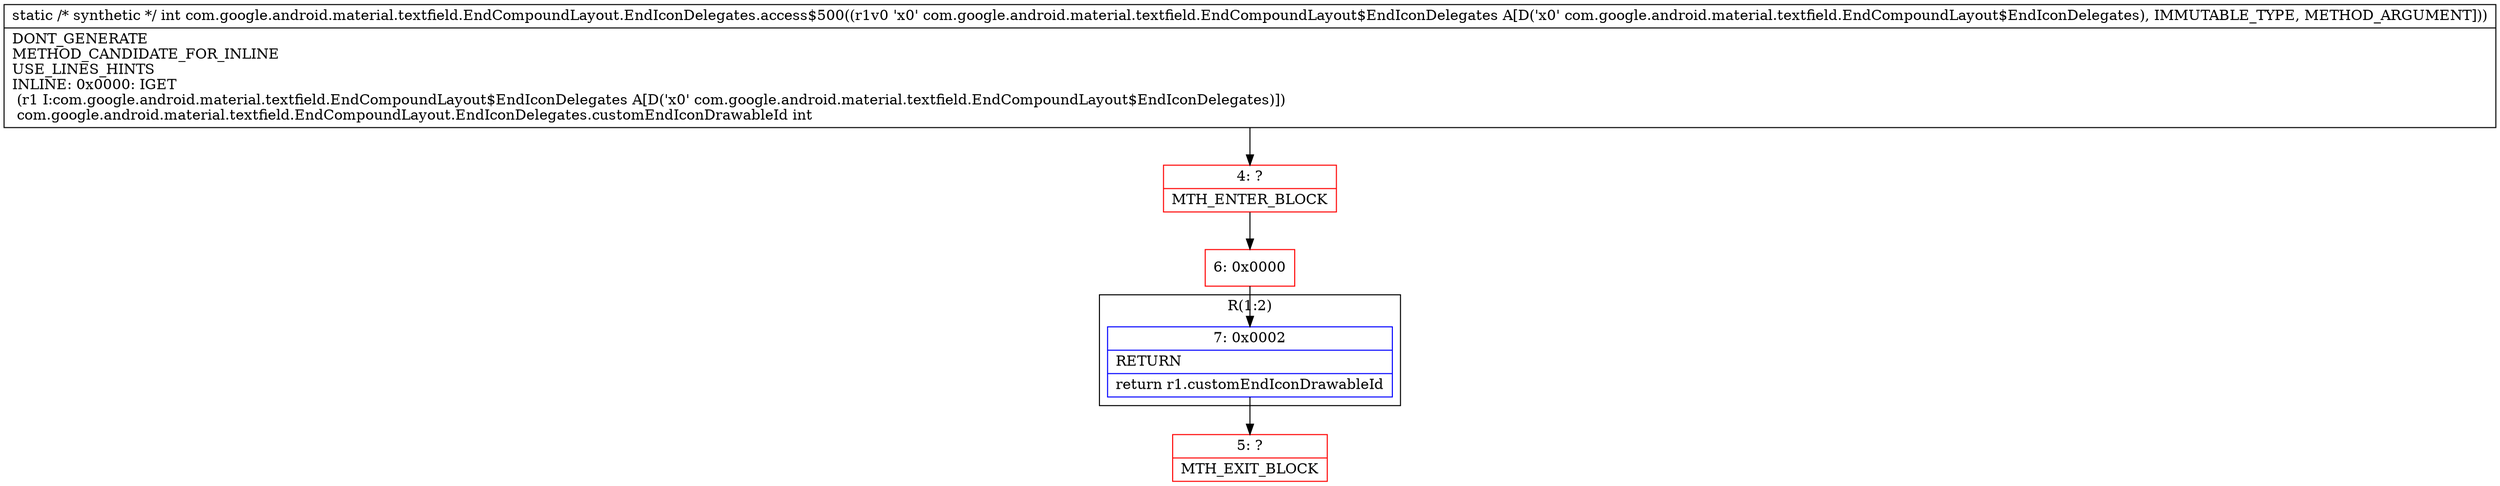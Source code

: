 digraph "CFG forcom.google.android.material.textfield.EndCompoundLayout.EndIconDelegates.access$500(Lcom\/google\/android\/material\/textfield\/EndCompoundLayout$EndIconDelegates;)I" {
subgraph cluster_Region_2073491342 {
label = "R(1:2)";
node [shape=record,color=blue];
Node_7 [shape=record,label="{7\:\ 0x0002|RETURN\l|return r1.customEndIconDrawableId\l}"];
}
Node_4 [shape=record,color=red,label="{4\:\ ?|MTH_ENTER_BLOCK\l}"];
Node_6 [shape=record,color=red,label="{6\:\ 0x0000}"];
Node_5 [shape=record,color=red,label="{5\:\ ?|MTH_EXIT_BLOCK\l}"];
MethodNode[shape=record,label="{static \/* synthetic *\/ int com.google.android.material.textfield.EndCompoundLayout.EndIconDelegates.access$500((r1v0 'x0' com.google.android.material.textfield.EndCompoundLayout$EndIconDelegates A[D('x0' com.google.android.material.textfield.EndCompoundLayout$EndIconDelegates), IMMUTABLE_TYPE, METHOD_ARGUMENT]))  | DONT_GENERATE\lMETHOD_CANDIDATE_FOR_INLINE\lUSE_LINES_HINTS\lINLINE: 0x0000: IGET  \l  (r1 I:com.google.android.material.textfield.EndCompoundLayout$EndIconDelegates A[D('x0' com.google.android.material.textfield.EndCompoundLayout$EndIconDelegates)])\l com.google.android.material.textfield.EndCompoundLayout.EndIconDelegates.customEndIconDrawableId int\l}"];
MethodNode -> Node_4;Node_7 -> Node_5;
Node_4 -> Node_6;
Node_6 -> Node_7;
}

